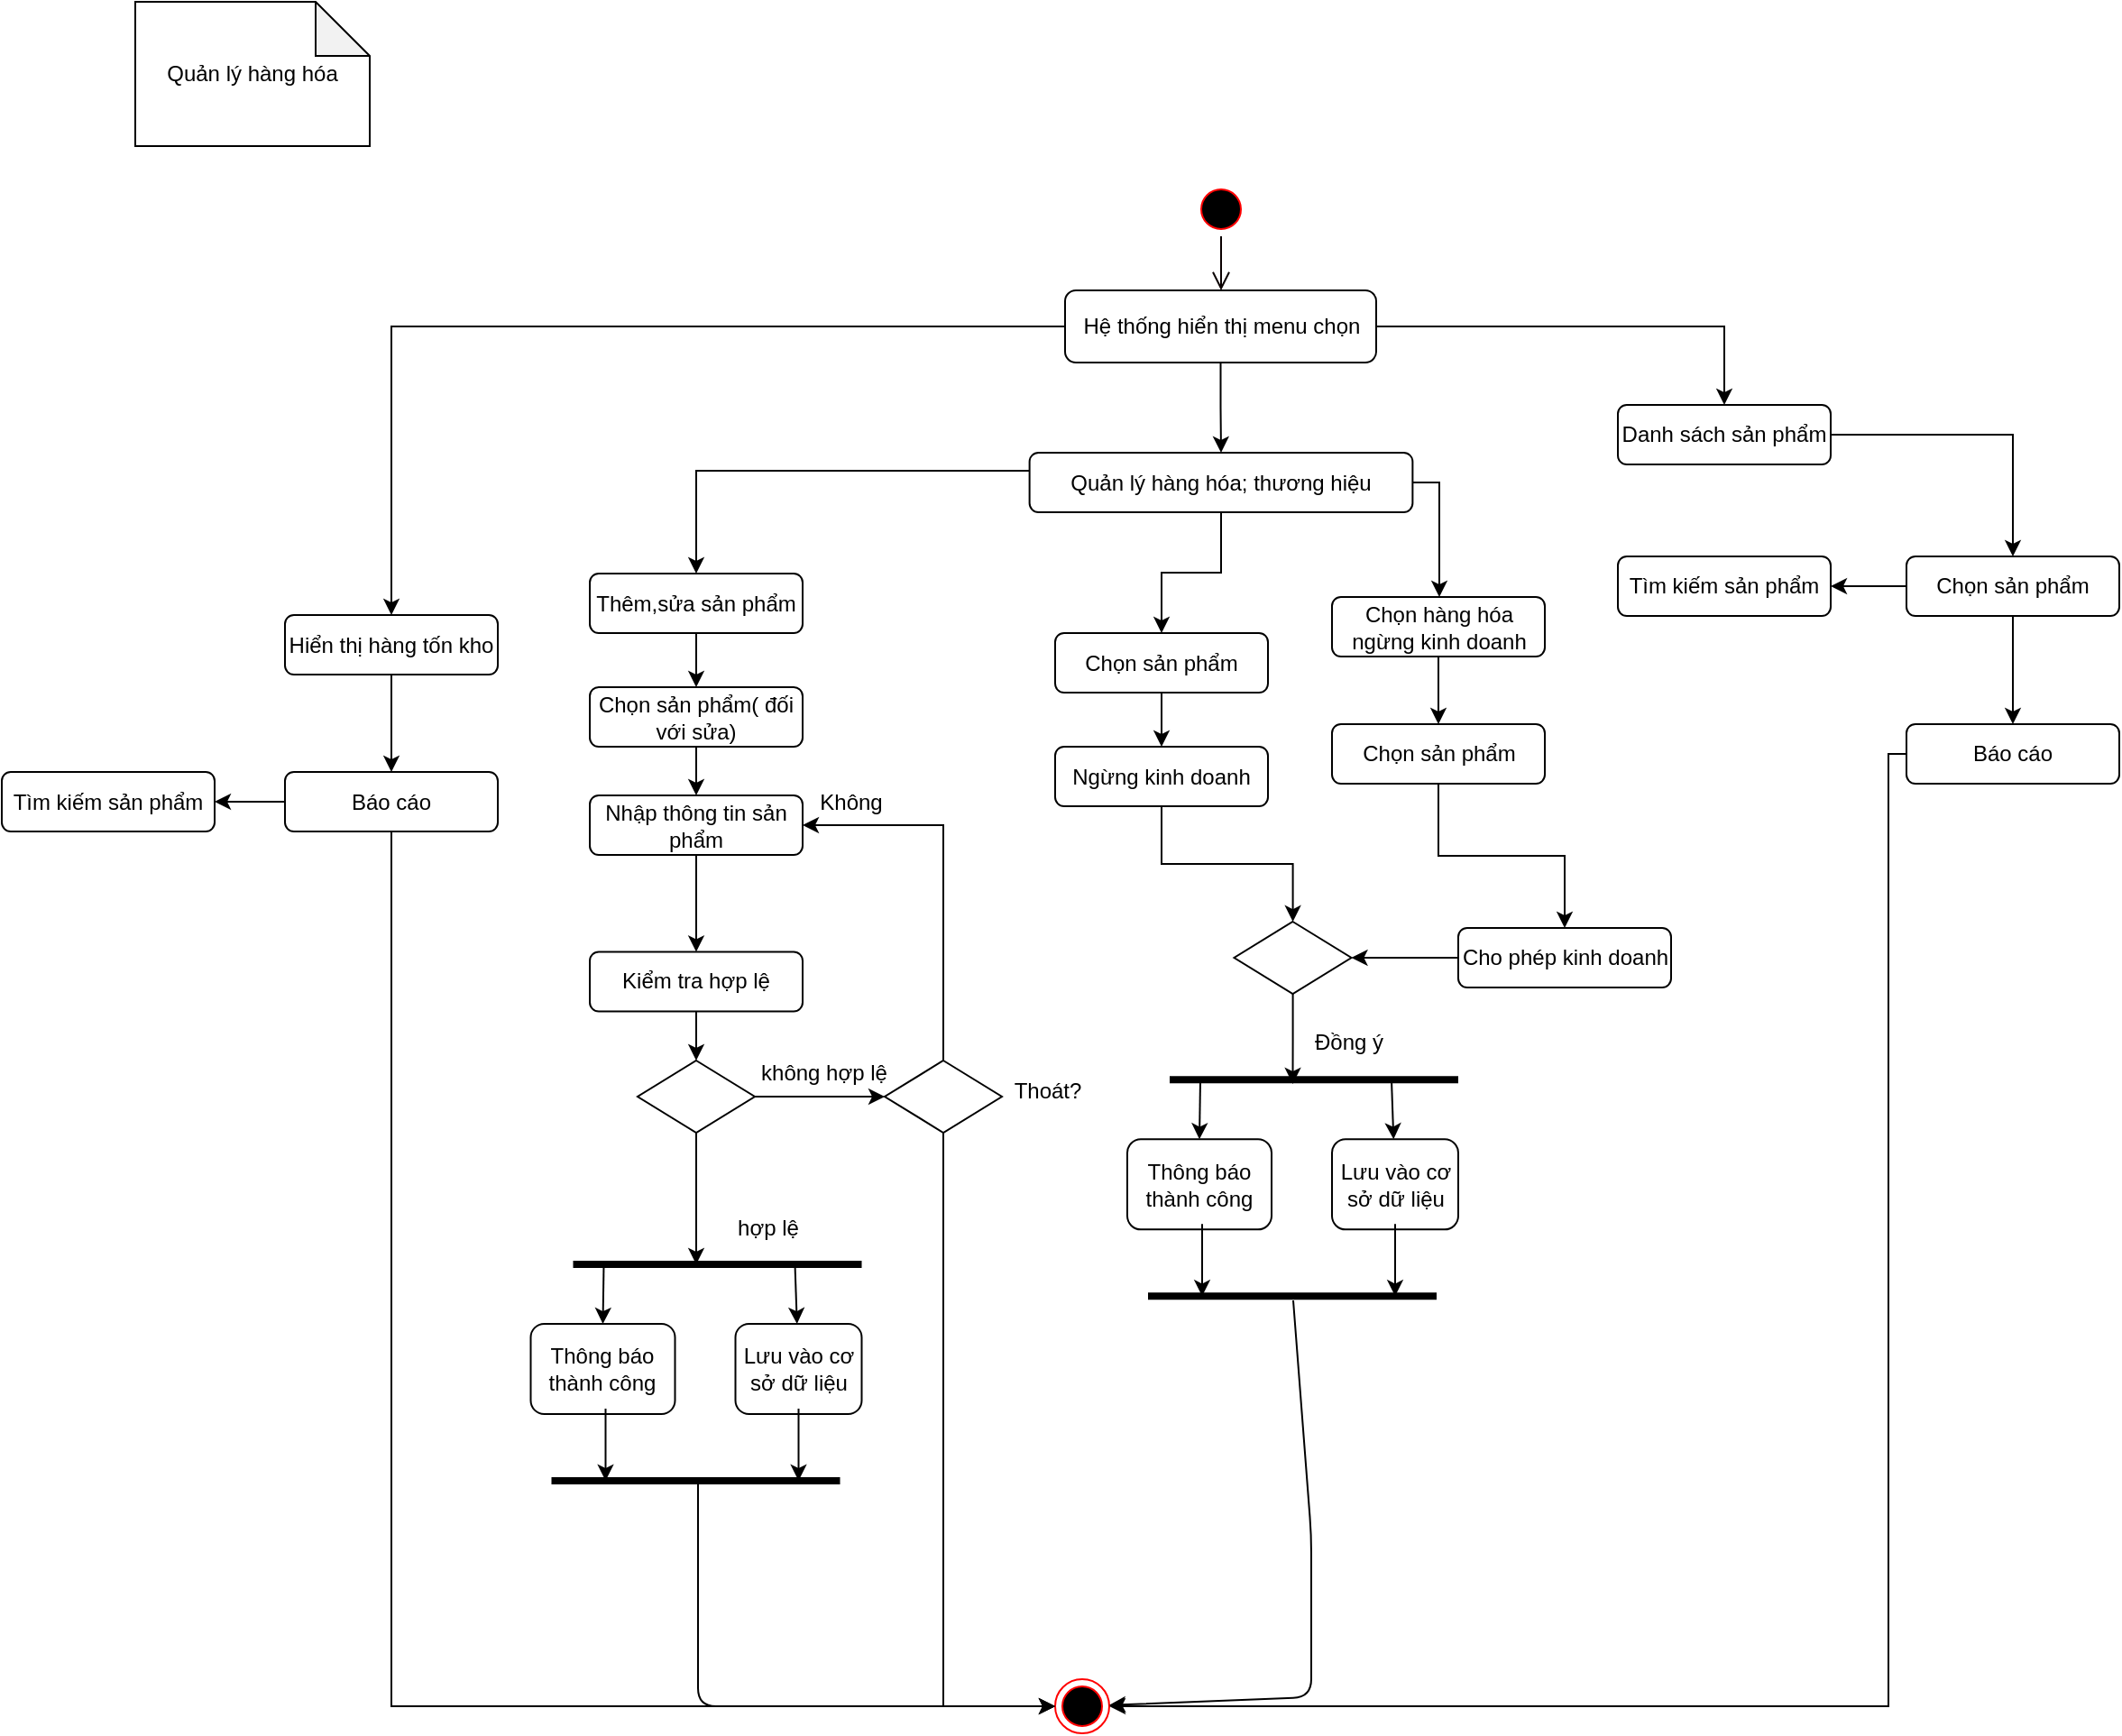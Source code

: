 <mxfile version="13.9.9" type="device"><diagram name="Page-1" id="e7e014a7-5840-1c2e-5031-d8a46d1fe8dd"><mxGraphModel dx="2261" dy="495" grid="1" gridSize="10" guides="1" tooltips="1" connect="1" arrows="1" fold="1" page="1" pageScale="1" pageWidth="1169" pageHeight="826" background="#ffffff" math="0" shadow="0"><root><mxCell id="0"/><mxCell id="1" parent="0"/><mxCell id="6" value="" style="edgeStyle=elbowEdgeStyle;elbow=horizontal;verticalAlign=bottom;endArrow=open;endSize=8;endFill=1;rounded=0;strokeColor=#0A0000;" parent="1" source="5" target="oe2-ipfIPPVTRvUnXvWy-43" edge="1"><mxGeometry x="419.5" y="160" as="geometry"><mxPoint x="414.5" y="260" as="targetPoint"/></mxGeometry></mxCell><mxCell id="5" value="" style="ellipse;shape=startState;fillColor=#000000;strokeColor=#ff0000;" parent="1" vertex="1"><mxGeometry x="615" y="150" width="30" height="30" as="geometry"/></mxCell><mxCell id="oe2-ipfIPPVTRvUnXvWy-42" value="Quản lý hàng hóa" style="shape=note;whiteSpace=wrap;html=1;backgroundOutline=1;darkOpacity=0.05;rotation=0;" parent="1" vertex="1"><mxGeometry x="28" y="50" width="130" height="80" as="geometry"/></mxCell><mxCell id="HOgDfj0NTC0rS-DzmdSp-10" style="edgeStyle=orthogonalEdgeStyle;rounded=0;orthogonalLoop=1;jettySize=auto;html=1;" parent="1" source="oe2-ipfIPPVTRvUnXvWy-43" target="HOgDfj0NTC0rS-DzmdSp-9" edge="1"><mxGeometry relative="1" as="geometry"/></mxCell><mxCell id="93MytjTR_YfqGDn7nPKX-48" style="edgeStyle=orthogonalEdgeStyle;rounded=0;orthogonalLoop=1;jettySize=auto;html=1;strokeColor=#000000;strokeWidth=1;" parent="1" source="oe2-ipfIPPVTRvUnXvWy-43" target="HOgDfj0NTC0rS-DzmdSp-7" edge="1"><mxGeometry relative="1" as="geometry"/></mxCell><mxCell id="93MytjTR_YfqGDn7nPKX-106" style="edgeStyle=orthogonalEdgeStyle;rounded=0;orthogonalLoop=1;jettySize=auto;html=1;entryX=0.5;entryY=0;entryDx=0;entryDy=0;strokeColor=#000000;strokeWidth=1;" parent="1" source="oe2-ipfIPPVTRvUnXvWy-43" target="93MytjTR_YfqGDn7nPKX-103" edge="1"><mxGeometry relative="1" as="geometry"/></mxCell><mxCell id="oe2-ipfIPPVTRvUnXvWy-43" value="Hệ thống hiển thị menu chọn" style="rounded=1;whiteSpace=wrap;html=1;" parent="1" vertex="1"><mxGeometry x="543.5" y="210" width="172.5" height="40" as="geometry"/></mxCell><mxCell id="oe2-ipfIPPVTRvUnXvWy-100" value="" style="ellipse;html=1;shape=endState;fillColor=#000000;strokeColor=#ff0000;" parent="1" vertex="1"><mxGeometry x="538" y="980" width="30" height="30" as="geometry"/></mxCell><mxCell id="0i3ON3FkZwFJOCtyg91e-12" value="không hợp lệ" style="text;html=1;strokeColor=none;fillColor=none;align=center;verticalAlign=middle;whiteSpace=wrap;rounded=0;" parent="1" vertex="1"><mxGeometry x="365" y="634.34" width="90" height="20" as="geometry"/></mxCell><mxCell id="93MytjTR_YfqGDn7nPKX-20" style="edgeStyle=orthogonalEdgeStyle;rounded=0;orthogonalLoop=1;jettySize=auto;html=1;" parent="1" source="HOgDfj0NTC0rS-DzmdSp-7" target="HOgDfj0NTC0rS-DzmdSp-11" edge="1"><mxGeometry relative="1" as="geometry"><Array as="points"><mxPoint x="509" y="310"/><mxPoint x="339" y="310"/></Array></mxGeometry></mxCell><mxCell id="aCMB1u9qXaWEzqKYAwMz-47" style="edgeStyle=orthogonalEdgeStyle;rounded=0;orthogonalLoop=1;jettySize=auto;html=1;" edge="1" parent="1" source="HOgDfj0NTC0rS-DzmdSp-7" target="Za8mfvEAcIsPTR6fooWq-10"><mxGeometry relative="1" as="geometry"/></mxCell><mxCell id="aCMB1u9qXaWEzqKYAwMz-49" style="edgeStyle=orthogonalEdgeStyle;rounded=0;orthogonalLoop=1;jettySize=auto;html=1;" edge="1" parent="1" source="HOgDfj0NTC0rS-DzmdSp-7" target="aCMB1u9qXaWEzqKYAwMz-48"><mxGeometry relative="1" as="geometry"><Array as="points"><mxPoint x="751" y="317"/></Array></mxGeometry></mxCell><mxCell id="HOgDfj0NTC0rS-DzmdSp-7" value="Quản lý hàng hóa; thương hiệu" style="rounded=1;whiteSpace=wrap;html=1;" parent="1" vertex="1"><mxGeometry x="523.81" y="300" width="212.38" height="33" as="geometry"/></mxCell><mxCell id="93MytjTR_YfqGDn7nPKX-7" style="edgeStyle=orthogonalEdgeStyle;rounded=0;orthogonalLoop=1;jettySize=auto;html=1;" parent="1" source="HOgDfj0NTC0rS-DzmdSp-9" target="93MytjTR_YfqGDn7nPKX-6" edge="1"><mxGeometry relative="1" as="geometry"/></mxCell><mxCell id="HOgDfj0NTC0rS-DzmdSp-9" value="Hiển thị hàng tốn kho" style="rounded=1;whiteSpace=wrap;html=1;" parent="1" vertex="1"><mxGeometry x="111" y="390" width="118" height="33" as="geometry"/></mxCell><mxCell id="aCMB1u9qXaWEzqKYAwMz-39" style="edgeStyle=orthogonalEdgeStyle;rounded=0;orthogonalLoop=1;jettySize=auto;html=1;" edge="1" parent="1" source="HOgDfj0NTC0rS-DzmdSp-11" target="aCMB1u9qXaWEzqKYAwMz-38"><mxGeometry relative="1" as="geometry"/></mxCell><mxCell id="HOgDfj0NTC0rS-DzmdSp-11" value="Thêm,sửa sản phẩm" style="rounded=1;whiteSpace=wrap;html=1;" parent="1" vertex="1"><mxGeometry x="280" y="367" width="118" height="33" as="geometry"/></mxCell><mxCell id="93MytjTR_YfqGDn7nPKX-9" style="edgeStyle=orthogonalEdgeStyle;rounded=0;orthogonalLoop=1;jettySize=auto;html=1;" parent="1" source="93MytjTR_YfqGDn7nPKX-6" target="93MytjTR_YfqGDn7nPKX-8" edge="1"><mxGeometry relative="1" as="geometry"/></mxCell><mxCell id="93MytjTR_YfqGDn7nPKX-12" style="edgeStyle=orthogonalEdgeStyle;rounded=0;orthogonalLoop=1;jettySize=auto;html=1;" parent="1" source="93MytjTR_YfqGDn7nPKX-6" target="oe2-ipfIPPVTRvUnXvWy-100" edge="1"><mxGeometry relative="1" as="geometry"><mxPoint x="220" y="640" as="targetPoint"/><Array as="points"><mxPoint x="170" y="995"/></Array></mxGeometry></mxCell><mxCell id="93MytjTR_YfqGDn7nPKX-6" value="Báo cáo" style="rounded=1;whiteSpace=wrap;html=1;" parent="1" vertex="1"><mxGeometry x="111" y="477" width="118" height="33" as="geometry"/></mxCell><mxCell id="93MytjTR_YfqGDn7nPKX-8" value="Tìm kiếm sản phẩm" style="rounded=1;whiteSpace=wrap;html=1;" parent="1" vertex="1"><mxGeometry x="-46" y="477" width="118" height="33" as="geometry"/></mxCell><mxCell id="93MytjTR_YfqGDn7nPKX-22" style="edgeStyle=orthogonalEdgeStyle;rounded=0;orthogonalLoop=1;jettySize=auto;html=1;" parent="1" source="93MytjTR_YfqGDn7nPKX-13" target="93MytjTR_YfqGDn7nPKX-14" edge="1"><mxGeometry relative="1" as="geometry"/></mxCell><mxCell id="93MytjTR_YfqGDn7nPKX-13" value="Nhập thông tin sản phẩm" style="rounded=1;whiteSpace=wrap;html=1;" parent="1" vertex="1"><mxGeometry x="280" y="490" width="118" height="33" as="geometry"/></mxCell><mxCell id="aCMB1u9qXaWEzqKYAwMz-42" style="edgeStyle=orthogonalEdgeStyle;rounded=0;orthogonalLoop=1;jettySize=auto;html=1;" edge="1" parent="1" source="93MytjTR_YfqGDn7nPKX-14" target="93MytjTR_YfqGDn7nPKX-15"><mxGeometry relative="1" as="geometry"/></mxCell><mxCell id="93MytjTR_YfqGDn7nPKX-14" value="Kiểm tra hợp lệ" style="rounded=1;whiteSpace=wrap;html=1;" parent="1" vertex="1"><mxGeometry x="280" y="576.75" width="118" height="33" as="geometry"/></mxCell><mxCell id="93MytjTR_YfqGDn7nPKX-30" style="edgeStyle=orthogonalEdgeStyle;rounded=0;orthogonalLoop=1;jettySize=auto;html=1;strokeColor=#000000;strokeWidth=1;" parent="1" source="93MytjTR_YfqGDn7nPKX-15" edge="1"><mxGeometry relative="1" as="geometry"><mxPoint x="339" y="750" as="targetPoint"/></mxGeometry></mxCell><mxCell id="aCMB1u9qXaWEzqKYAwMz-34" style="edgeStyle=orthogonalEdgeStyle;rounded=0;orthogonalLoop=1;jettySize=auto;html=1;" edge="1" parent="1" source="93MytjTR_YfqGDn7nPKX-15" target="aCMB1u9qXaWEzqKYAwMz-18"><mxGeometry relative="1" as="geometry"/></mxCell><mxCell id="93MytjTR_YfqGDn7nPKX-15" value="" style="rhombus;whiteSpace=wrap;html=1;" parent="1" vertex="1"><mxGeometry x="306.5" y="637" width="65" height="40" as="geometry"/></mxCell><mxCell id="93MytjTR_YfqGDn7nPKX-28" value="" style="endArrow=none;html=1;strokeColor=#000000;strokeWidth=4;" parent="1" edge="1"><mxGeometry width="50" height="50" relative="1" as="geometry"><mxPoint x="270.75" y="750" as="sourcePoint"/><mxPoint x="430.75" y="750" as="targetPoint"/></mxGeometry></mxCell><mxCell id="93MytjTR_YfqGDn7nPKX-31" value="hợp lệ" style="text;html=1;strokeColor=none;fillColor=none;align=center;verticalAlign=middle;whiteSpace=wrap;rounded=0;" parent="1" vertex="1"><mxGeometry x="348.75" y="720" width="60" height="20" as="geometry"/></mxCell><mxCell id="93MytjTR_YfqGDn7nPKX-32" value="Thông báo thành công" style="rounded=1;whiteSpace=wrap;html=1;" parent="1" vertex="1"><mxGeometry x="247.25" y="783" width="80" height="50" as="geometry"/></mxCell><mxCell id="93MytjTR_YfqGDn7nPKX-33" value="Lưu vào cơ sở dữ liệu" style="rounded=1;whiteSpace=wrap;html=1;" parent="1" vertex="1"><mxGeometry x="360.75" y="783" width="70" height="50" as="geometry"/></mxCell><mxCell id="93MytjTR_YfqGDn7nPKX-34" value="" style="endArrow=classic;html=1;strokeColor=#000000;strokeWidth=1;entryX=0.5;entryY=0;entryDx=0;entryDy=0;" parent="1" target="93MytjTR_YfqGDn7nPKX-32" edge="1"><mxGeometry width="50" height="50" relative="1" as="geometry"><mxPoint x="287.75" y="750" as="sourcePoint"/><mxPoint x="250.75" y="720" as="targetPoint"/></mxGeometry></mxCell><mxCell id="93MytjTR_YfqGDn7nPKX-35" value="" style="endArrow=classic;html=1;strokeColor=#000000;strokeWidth=1;" parent="1" target="93MytjTR_YfqGDn7nPKX-33" edge="1"><mxGeometry width="50" height="50" relative="1" as="geometry"><mxPoint x="393.75" y="750" as="sourcePoint"/><mxPoint x="297.25" y="793" as="targetPoint"/></mxGeometry></mxCell><mxCell id="93MytjTR_YfqGDn7nPKX-36" value="" style="endArrow=none;html=1;strokeColor=#000000;strokeWidth=4;" parent="1" edge="1"><mxGeometry width="50" height="50" relative="1" as="geometry"><mxPoint x="258.75" y="870" as="sourcePoint"/><mxPoint x="418.75" y="870" as="targetPoint"/></mxGeometry></mxCell><mxCell id="93MytjTR_YfqGDn7nPKX-41" value="" style="endArrow=classic;html=1;strokeColor=#000000;strokeWidth=1;" parent="1" edge="1"><mxGeometry width="50" height="50" relative="1" as="geometry"><mxPoint x="288.75" y="830" as="sourcePoint"/><mxPoint x="288.75" y="870" as="targetPoint"/></mxGeometry></mxCell><mxCell id="93MytjTR_YfqGDn7nPKX-42" value="" style="endArrow=classic;html=1;strokeColor=#000000;strokeWidth=1;" parent="1" edge="1"><mxGeometry width="50" height="50" relative="1" as="geometry"><mxPoint x="395.75" y="830" as="sourcePoint"/><mxPoint x="395.75" y="870" as="targetPoint"/></mxGeometry></mxCell><mxCell id="93MytjTR_YfqGDn7nPKX-45" value="" style="endArrow=classic;html=1;strokeColor=#000000;strokeWidth=1;" parent="1" target="oe2-ipfIPPVTRvUnXvWy-100" edge="1"><mxGeometry width="50" height="50" relative="1" as="geometry"><mxPoint x="340" y="870" as="sourcePoint"/><mxPoint x="278" y="790" as="targetPoint"/><Array as="points"><mxPoint x="340" y="995"/></Array></mxGeometry></mxCell><mxCell id="93MytjTR_YfqGDn7nPKX-108" style="edgeStyle=orthogonalEdgeStyle;rounded=0;orthogonalLoop=1;jettySize=auto;html=1;strokeColor=#000000;strokeWidth=1;" parent="1" source="93MytjTR_YfqGDn7nPKX-103" target="93MytjTR_YfqGDn7nPKX-107" edge="1"><mxGeometry relative="1" as="geometry"/></mxCell><mxCell id="93MytjTR_YfqGDn7nPKX-103" value="Danh sách sản phẩm" style="rounded=1;whiteSpace=wrap;html=1;" parent="1" vertex="1"><mxGeometry x="850" y="273.5" width="118" height="33" as="geometry"/></mxCell><mxCell id="93MytjTR_YfqGDn7nPKX-104" value="Tìm kiếm sản phẩm" style="rounded=1;whiteSpace=wrap;html=1;" parent="1" vertex="1"><mxGeometry x="850" y="357.5" width="118" height="33" as="geometry"/></mxCell><mxCell id="93MytjTR_YfqGDn7nPKX-113" style="edgeStyle=orthogonalEdgeStyle;rounded=0;orthogonalLoop=1;jettySize=auto;html=1;strokeColor=#000000;strokeWidth=1;" parent="1" source="93MytjTR_YfqGDn7nPKX-105" target="oe2-ipfIPPVTRvUnXvWy-100" edge="1"><mxGeometry relative="1" as="geometry"><Array as="points"><mxPoint x="1000" y="467"/><mxPoint x="1000" y="995"/></Array></mxGeometry></mxCell><mxCell id="93MytjTR_YfqGDn7nPKX-105" value="Báo cáo" style="rounded=1;whiteSpace=wrap;html=1;" parent="1" vertex="1"><mxGeometry x="1010" y="450.5" width="118" height="33" as="geometry"/></mxCell><mxCell id="93MytjTR_YfqGDn7nPKX-110" style="edgeStyle=orthogonalEdgeStyle;rounded=0;orthogonalLoop=1;jettySize=auto;html=1;strokeColor=#000000;strokeWidth=1;" parent="1" source="93MytjTR_YfqGDn7nPKX-107" target="93MytjTR_YfqGDn7nPKX-104" edge="1"><mxGeometry relative="1" as="geometry"/></mxCell><mxCell id="93MytjTR_YfqGDn7nPKX-111" style="edgeStyle=orthogonalEdgeStyle;rounded=0;orthogonalLoop=1;jettySize=auto;html=1;strokeColor=#000000;strokeWidth=1;" parent="1" source="93MytjTR_YfqGDn7nPKX-107" target="93MytjTR_YfqGDn7nPKX-105" edge="1"><mxGeometry relative="1" as="geometry"/></mxCell><mxCell id="93MytjTR_YfqGDn7nPKX-107" value="Chọn sản phẩm" style="rounded=1;whiteSpace=wrap;html=1;" parent="1" vertex="1"><mxGeometry x="1010" y="357.5" width="118" height="33" as="geometry"/></mxCell><mxCell id="93MytjTR_YfqGDn7nPKX-109" style="edgeStyle=orthogonalEdgeStyle;rounded=0;orthogonalLoop=1;jettySize=auto;html=1;exitX=0.5;exitY=1;exitDx=0;exitDy=0;strokeColor=#000000;strokeWidth=1;" parent="1" source="93MytjTR_YfqGDn7nPKX-107" target="93MytjTR_YfqGDn7nPKX-107" edge="1"><mxGeometry relative="1" as="geometry"/></mxCell><mxCell id="Za8mfvEAcIsPTR6fooWq-17" style="edgeStyle=orthogonalEdgeStyle;rounded=0;orthogonalLoop=1;jettySize=auto;html=1;" parent="1" source="Za8mfvEAcIsPTR6fooWq-8" target="Za8mfvEAcIsPTR6fooWq-15" edge="1"><mxGeometry relative="1" as="geometry"/></mxCell><mxCell id="Za8mfvEAcIsPTR6fooWq-8" value="Ngừng kinh doanh" style="rounded=1;whiteSpace=wrap;html=1;" parent="1" vertex="1"><mxGeometry x="538" y="463" width="118" height="33" as="geometry"/></mxCell><mxCell id="Za8mfvEAcIsPTR6fooWq-18" style="edgeStyle=orthogonalEdgeStyle;rounded=0;orthogonalLoop=1;jettySize=auto;html=1;" parent="1" source="Za8mfvEAcIsPTR6fooWq-9" target="Za8mfvEAcIsPTR6fooWq-15" edge="1"><mxGeometry relative="1" as="geometry"/></mxCell><mxCell id="Za8mfvEAcIsPTR6fooWq-9" value="Cho phép kinh doanh" style="rounded=1;whiteSpace=wrap;html=1;" parent="1" vertex="1"><mxGeometry x="761.5" y="563.5" width="118" height="33" as="geometry"/></mxCell><mxCell id="Za8mfvEAcIsPTR6fooWq-11" style="edgeStyle=orthogonalEdgeStyle;rounded=0;orthogonalLoop=1;jettySize=auto;html=1;" parent="1" source="Za8mfvEAcIsPTR6fooWq-10" target="Za8mfvEAcIsPTR6fooWq-8" edge="1"><mxGeometry relative="1" as="geometry"/></mxCell><mxCell id="Za8mfvEAcIsPTR6fooWq-10" value="Chọn sản phẩm" style="rounded=1;whiteSpace=wrap;html=1;" parent="1" vertex="1"><mxGeometry x="538" y="400" width="118" height="33" as="geometry"/></mxCell><mxCell id="Za8mfvEAcIsPTR6fooWq-14" value="Đồng ý" style="text;html=1;strokeColor=none;fillColor=none;align=center;verticalAlign=middle;whiteSpace=wrap;rounded=0;" parent="1" vertex="1"><mxGeometry x="656" y="617" width="90" height="20" as="geometry"/></mxCell><mxCell id="aCMB1u9qXaWEzqKYAwMz-44" style="edgeStyle=orthogonalEdgeStyle;rounded=0;orthogonalLoop=1;jettySize=auto;html=1;" edge="1" parent="1" source="Za8mfvEAcIsPTR6fooWq-15"><mxGeometry relative="1" as="geometry"><mxPoint x="669.75" y="650" as="targetPoint"/></mxGeometry></mxCell><mxCell id="Za8mfvEAcIsPTR6fooWq-15" value="" style="rhombus;whiteSpace=wrap;html=1;" parent="1" vertex="1"><mxGeometry x="637.25" y="560" width="65" height="40" as="geometry"/></mxCell><mxCell id="aCMB1u9qXaWEzqKYAwMz-7" value="" style="endArrow=none;html=1;strokeColor=#000000;strokeWidth=4;" edge="1" parent="1"><mxGeometry width="50" height="50" relative="1" as="geometry"><mxPoint x="601.5" y="647.66" as="sourcePoint"/><mxPoint x="761.5" y="647.66" as="targetPoint"/></mxGeometry></mxCell><mxCell id="aCMB1u9qXaWEzqKYAwMz-8" value="Thông báo thành công" style="rounded=1;whiteSpace=wrap;html=1;" vertex="1" parent="1"><mxGeometry x="578" y="680.66" width="80" height="50" as="geometry"/></mxCell><mxCell id="aCMB1u9qXaWEzqKYAwMz-9" value="Lưu vào cơ sở dữ liệu" style="rounded=1;whiteSpace=wrap;html=1;" vertex="1" parent="1"><mxGeometry x="691.5" y="680.66" width="70" height="50" as="geometry"/></mxCell><mxCell id="aCMB1u9qXaWEzqKYAwMz-10" value="" style="endArrow=classic;html=1;strokeColor=#000000;strokeWidth=1;entryX=0.5;entryY=0;entryDx=0;entryDy=0;" edge="1" parent="1" target="aCMB1u9qXaWEzqKYAwMz-8"><mxGeometry width="50" height="50" relative="1" as="geometry"><mxPoint x="618.5" y="647.66" as="sourcePoint"/><mxPoint x="581.5" y="617.66" as="targetPoint"/></mxGeometry></mxCell><mxCell id="aCMB1u9qXaWEzqKYAwMz-11" value="" style="endArrow=classic;html=1;strokeColor=#000000;strokeWidth=1;" edge="1" parent="1" target="aCMB1u9qXaWEzqKYAwMz-9"><mxGeometry width="50" height="50" relative="1" as="geometry"><mxPoint x="724.5" y="647.66" as="sourcePoint"/><mxPoint x="628" y="690.66" as="targetPoint"/></mxGeometry></mxCell><mxCell id="aCMB1u9qXaWEzqKYAwMz-12" value="" style="endArrow=none;html=1;strokeColor=#000000;strokeWidth=4;" edge="1" parent="1"><mxGeometry width="50" height="50" relative="1" as="geometry"><mxPoint x="589.5" y="767.66" as="sourcePoint"/><mxPoint x="749.5" y="767.66" as="targetPoint"/></mxGeometry></mxCell><mxCell id="aCMB1u9qXaWEzqKYAwMz-13" value="" style="endArrow=classic;html=1;strokeColor=#000000;strokeWidth=1;" edge="1" parent="1"><mxGeometry width="50" height="50" relative="1" as="geometry"><mxPoint x="619.5" y="727.66" as="sourcePoint"/><mxPoint x="619.5" y="767.66" as="targetPoint"/></mxGeometry></mxCell><mxCell id="aCMB1u9qXaWEzqKYAwMz-14" value="" style="endArrow=classic;html=1;strokeColor=#000000;strokeWidth=1;" edge="1" parent="1"><mxGeometry width="50" height="50" relative="1" as="geometry"><mxPoint x="726.5" y="727.66" as="sourcePoint"/><mxPoint x="726.5" y="767.66" as="targetPoint"/></mxGeometry></mxCell><mxCell id="aCMB1u9qXaWEzqKYAwMz-17" value="" style="endArrow=classic;html=1;strokeColor=#000000;strokeWidth=1;" edge="1" parent="1" target="oe2-ipfIPPVTRvUnXvWy-100"><mxGeometry width="50" height="50" relative="1" as="geometry"><mxPoint x="670" y="770" as="sourcePoint"/><mxPoint x="992.5" y="995" as="targetPoint"/><Array as="points"><mxPoint x="680" y="900"/><mxPoint x="680" y="990"/></Array></mxGeometry></mxCell><mxCell id="aCMB1u9qXaWEzqKYAwMz-37" style="edgeStyle=orthogonalEdgeStyle;rounded=0;orthogonalLoop=1;jettySize=auto;html=1;entryX=1;entryY=0.5;entryDx=0;entryDy=0;" edge="1" parent="1" source="aCMB1u9qXaWEzqKYAwMz-18" target="93MytjTR_YfqGDn7nPKX-13"><mxGeometry relative="1" as="geometry"><Array as="points"><mxPoint x="476" y="507"/></Array></mxGeometry></mxCell><mxCell id="aCMB1u9qXaWEzqKYAwMz-45" style="edgeStyle=orthogonalEdgeStyle;rounded=0;orthogonalLoop=1;jettySize=auto;html=1;" edge="1" parent="1" source="aCMB1u9qXaWEzqKYAwMz-18" target="oe2-ipfIPPVTRvUnXvWy-100"><mxGeometry relative="1" as="geometry"><Array as="points"><mxPoint x="476" y="995"/></Array></mxGeometry></mxCell><mxCell id="aCMB1u9qXaWEzqKYAwMz-18" value="" style="rhombus;whiteSpace=wrap;html=1;" vertex="1" parent="1"><mxGeometry x="443.5" y="637" width="65" height="40" as="geometry"/></mxCell><mxCell id="aCMB1u9qXaWEzqKYAwMz-21" value="Thoát?" style="text;html=1;strokeColor=none;fillColor=none;align=center;verticalAlign=middle;whiteSpace=wrap;rounded=0;" vertex="1" parent="1"><mxGeometry x="488.5" y="644.34" width="90" height="20" as="geometry"/></mxCell><mxCell id="aCMB1u9qXaWEzqKYAwMz-22" value="Không" style="text;html=1;strokeColor=none;fillColor=none;align=center;verticalAlign=middle;whiteSpace=wrap;rounded=0;" vertex="1" parent="1"><mxGeometry x="380" y="483.5" width="90" height="20" as="geometry"/></mxCell><mxCell id="aCMB1u9qXaWEzqKYAwMz-40" style="edgeStyle=orthogonalEdgeStyle;rounded=0;orthogonalLoop=1;jettySize=auto;html=1;" edge="1" parent="1" source="aCMB1u9qXaWEzqKYAwMz-38" target="93MytjTR_YfqGDn7nPKX-13"><mxGeometry relative="1" as="geometry"/></mxCell><mxCell id="aCMB1u9qXaWEzqKYAwMz-38" value="Chọn sản phẩm( đối với sửa)" style="rounded=1;whiteSpace=wrap;html=1;" vertex="1" parent="1"><mxGeometry x="280" y="430" width="118" height="33" as="geometry"/></mxCell><mxCell id="aCMB1u9qXaWEzqKYAwMz-53" style="edgeStyle=orthogonalEdgeStyle;rounded=0;orthogonalLoop=1;jettySize=auto;html=1;" edge="1" parent="1" source="aCMB1u9qXaWEzqKYAwMz-48" target="aCMB1u9qXaWEzqKYAwMz-52"><mxGeometry relative="1" as="geometry"/></mxCell><mxCell id="aCMB1u9qXaWEzqKYAwMz-48" value="Chọn hàng hóa ngừng kinh doanh" style="rounded=1;whiteSpace=wrap;html=1;" vertex="1" parent="1"><mxGeometry x="691.5" y="380" width="118" height="33" as="geometry"/></mxCell><mxCell id="aCMB1u9qXaWEzqKYAwMz-54" style="edgeStyle=orthogonalEdgeStyle;rounded=0;orthogonalLoop=1;jettySize=auto;html=1;" edge="1" parent="1" source="aCMB1u9qXaWEzqKYAwMz-52" target="Za8mfvEAcIsPTR6fooWq-9"><mxGeometry relative="1" as="geometry"/></mxCell><mxCell id="aCMB1u9qXaWEzqKYAwMz-52" value="Chọn sản phẩm" style="rounded=1;whiteSpace=wrap;html=1;" vertex="1" parent="1"><mxGeometry x="691.5" y="450.5" width="118" height="33" as="geometry"/></mxCell></root></mxGraphModel></diagram></mxfile>